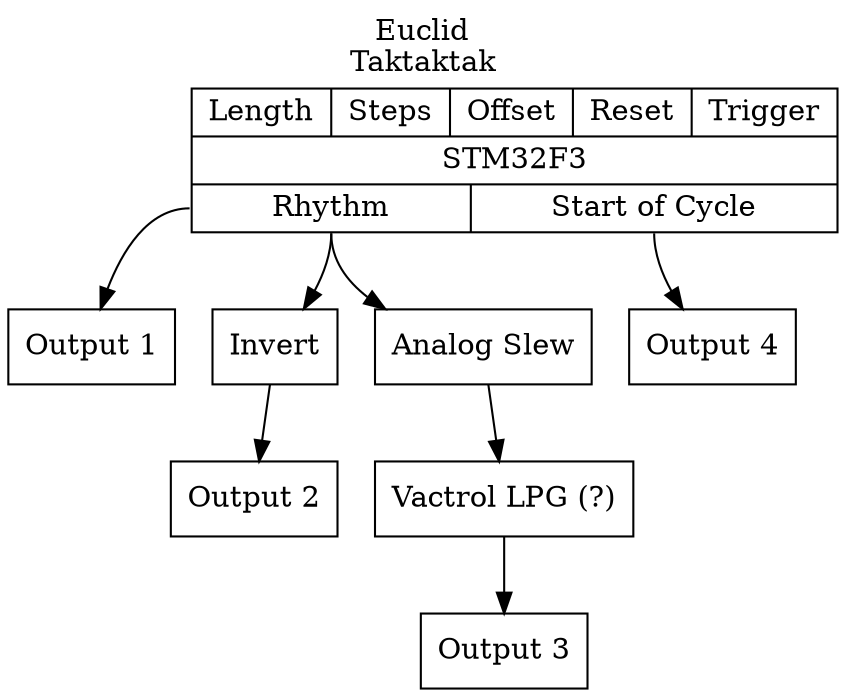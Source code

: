 digraph {
  labelloc="t";
  label="Euclid\nTaktaktak"
  splines=spline;
  node [shape=record];
  STM32F3 [label="{
    {<Input1> Length | <Input2> Steps
      | <Input3> Offset | <Input4> Reset
        | <Input5> Trigger
    }
    | STM32F3 |
    {<Output1>  Rhythm | <Output2> Start of Cycle}
  }"];
  STM32F3:Output1 -> "Output 1"
  STM32F3:Output1 -> "Invert" -> "Output 2"
  STM32F3:Output1 -> "Analog Slew" -> "Vactrol LPG (?)" -> "Output 3"
  STM32F3:Output2 -> "Output 4"
}
